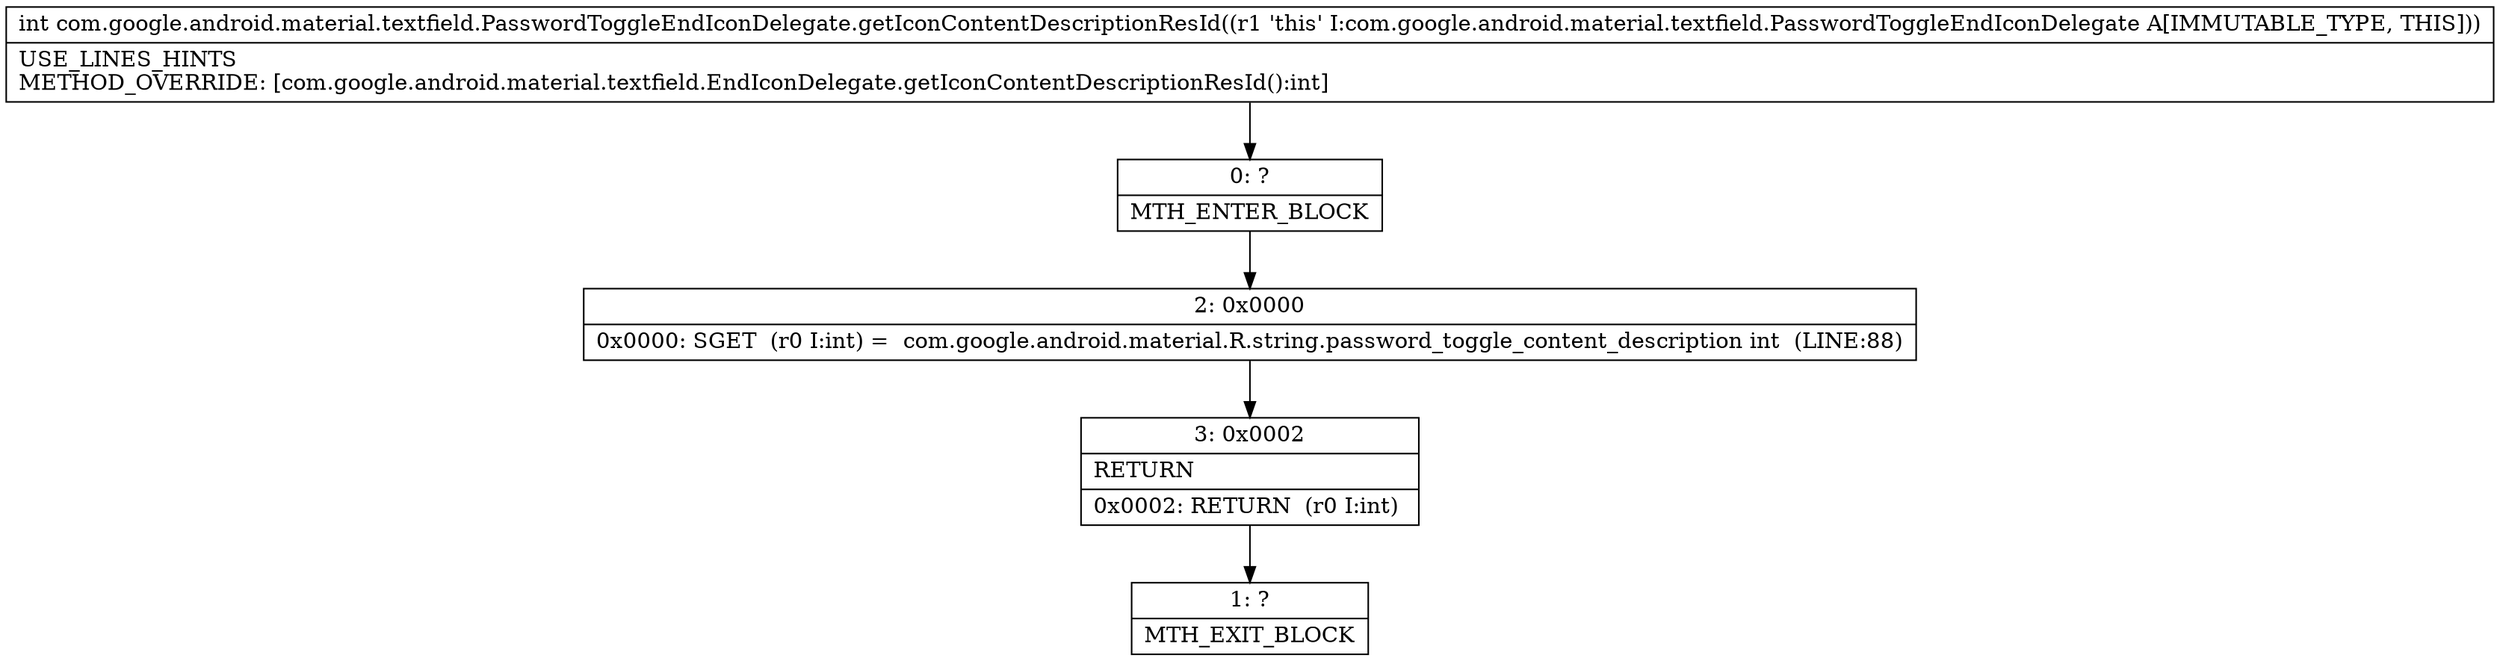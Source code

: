 digraph "CFG forcom.google.android.material.textfield.PasswordToggleEndIconDelegate.getIconContentDescriptionResId()I" {
Node_0 [shape=record,label="{0\:\ ?|MTH_ENTER_BLOCK\l}"];
Node_2 [shape=record,label="{2\:\ 0x0000|0x0000: SGET  (r0 I:int) =  com.google.android.material.R.string.password_toggle_content_description int  (LINE:88)\l}"];
Node_3 [shape=record,label="{3\:\ 0x0002|RETURN\l|0x0002: RETURN  (r0 I:int) \l}"];
Node_1 [shape=record,label="{1\:\ ?|MTH_EXIT_BLOCK\l}"];
MethodNode[shape=record,label="{int com.google.android.material.textfield.PasswordToggleEndIconDelegate.getIconContentDescriptionResId((r1 'this' I:com.google.android.material.textfield.PasswordToggleEndIconDelegate A[IMMUTABLE_TYPE, THIS]))  | USE_LINES_HINTS\lMETHOD_OVERRIDE: [com.google.android.material.textfield.EndIconDelegate.getIconContentDescriptionResId():int]\l}"];
MethodNode -> Node_0;Node_0 -> Node_2;
Node_2 -> Node_3;
Node_3 -> Node_1;
}

